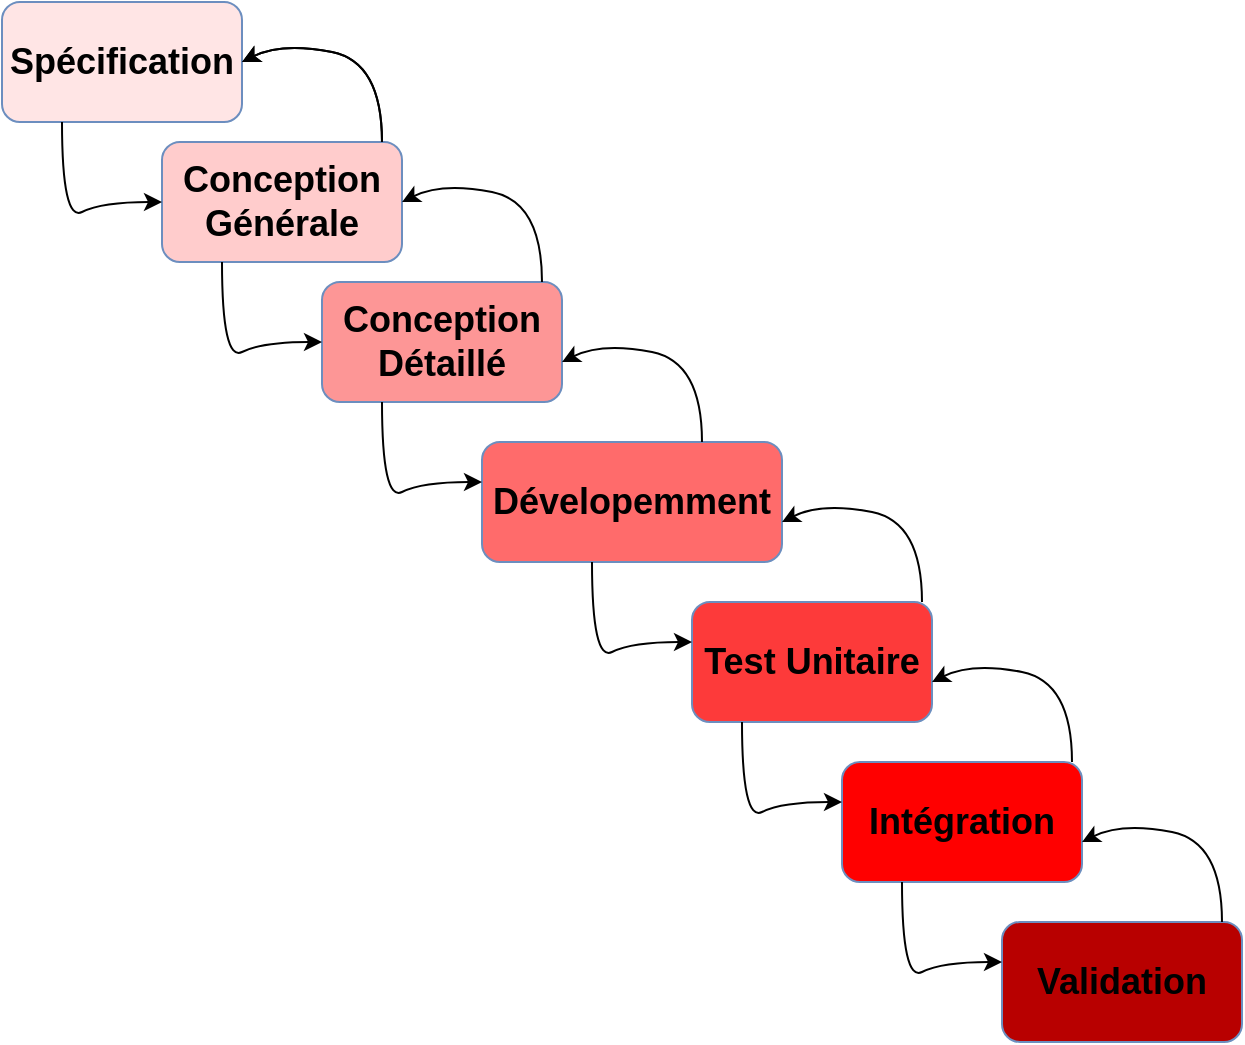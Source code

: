 <mxfile version="21.7.2" type="github">
  <diagram name="Page-1" id="s63FOpDl3jj3SBLosIcb">
    <mxGraphModel dx="1050" dy="542" grid="1" gridSize="10" guides="1" tooltips="1" connect="1" arrows="1" fold="1" page="1" pageScale="1" pageWidth="850" pageHeight="1100" math="0" shadow="0">
      <root>
        <mxCell id="0" />
        <mxCell id="1" parent="0" />
        <mxCell id="iC5Ilgt-GjulBHqdxnF6-1" value="&lt;b&gt;&lt;font style=&quot;font-size: 18px;&quot;&gt;Validation&lt;/font&gt;&lt;/b&gt;" style="rounded=1;whiteSpace=wrap;html=1;fillColor=#b80000;strokeColor=#6c8ebf;" vertex="1" parent="1">
          <mxGeometry x="580" y="490" width="120" height="60" as="geometry" />
        </mxCell>
        <mxCell id="iC5Ilgt-GjulBHqdxnF6-2" value="&lt;font style=&quot;font-size: 18px;&quot;&gt;&lt;b&gt;Intégration&lt;/b&gt;&lt;/font&gt;" style="rounded=1;whiteSpace=wrap;html=1;fillColor=#ff0000;strokeColor=#6c8ebf;" vertex="1" parent="1">
          <mxGeometry x="500" y="410" width="120" height="60" as="geometry" />
        </mxCell>
        <mxCell id="iC5Ilgt-GjulBHqdxnF6-3" value="&lt;b&gt;&lt;font style=&quot;font-size: 18px;&quot;&gt;Test Unitaire&lt;/font&gt;&lt;/b&gt;" style="rounded=1;whiteSpace=wrap;html=1;fillColor=#fd3a3a;strokeColor=#6c8ebf;" vertex="1" parent="1">
          <mxGeometry x="425" y="330" width="120" height="60" as="geometry" />
        </mxCell>
        <mxCell id="iC5Ilgt-GjulBHqdxnF6-4" value="&lt;b&gt;&lt;font style=&quot;font-size: 18px;&quot;&gt;Dévelopemment&lt;/font&gt;&lt;/b&gt;" style="rounded=1;whiteSpace=wrap;html=1;fillColor=#ff6b6b;strokeColor=#6c8ebf;" vertex="1" parent="1">
          <mxGeometry x="320" y="250" width="150" height="60" as="geometry" />
        </mxCell>
        <mxCell id="iC5Ilgt-GjulBHqdxnF6-5" value="&lt;b&gt;&lt;font style=&quot;font-size: 18px;&quot;&gt;Conception Détaillé&lt;/font&gt;&lt;/b&gt;" style="rounded=1;whiteSpace=wrap;html=1;fillColor=#fd9696;strokeColor=#6c8ebf;fillStyle=auto;" vertex="1" parent="1">
          <mxGeometry x="240" y="170" width="120" height="60" as="geometry" />
        </mxCell>
        <mxCell id="iC5Ilgt-GjulBHqdxnF6-6" value="&lt;b&gt;&lt;font style=&quot;font-size: 18px;&quot;&gt;Conception Générale&lt;/font&gt;&lt;/b&gt;" style="rounded=1;whiteSpace=wrap;html=1;fillColor=#ffcccc;strokeColor=#6c8ebf;fillStyle=auto;" vertex="1" parent="1">
          <mxGeometry x="160" y="100" width="120" height="60" as="geometry" />
        </mxCell>
        <mxCell id="iC5Ilgt-GjulBHqdxnF6-7" value="&lt;font size=&quot;1&quot; style=&quot;&quot;&gt;&lt;b style=&quot;font-size: 18px;&quot;&gt;Spécification&lt;/b&gt;&lt;/font&gt;" style="rounded=1;whiteSpace=wrap;html=1;fillColor=#ffe5e5;strokeColor=#6c8ebf;" vertex="1" parent="1">
          <mxGeometry x="80" y="30" width="120" height="60" as="geometry" />
        </mxCell>
        <mxCell id="iC5Ilgt-GjulBHqdxnF6-9" value="" style="endArrow=classic;html=1;exitX=0.25;exitY=1;exitDx=0;exitDy=0;shadow=0;curved=1;fontStyle=1;labelBorderColor=none;strokeColor=#000000;arcSize=20;" edge="1" parent="1" source="iC5Ilgt-GjulBHqdxnF6-7">
          <mxGeometry width="50" height="50" relative="1" as="geometry">
            <mxPoint x="110" y="180" as="sourcePoint" />
            <mxPoint x="160" y="130" as="targetPoint" />
            <Array as="points">
              <mxPoint x="110" y="140" />
              <mxPoint x="130" y="130" />
            </Array>
          </mxGeometry>
        </mxCell>
        <mxCell id="iC5Ilgt-GjulBHqdxnF6-10" value="" style="curved=1;endArrow=classic;html=1;rounded=0;exitX=0.25;exitY=1;exitDx=0;exitDy=0;" edge="1" parent="1">
          <mxGeometry width="50" height="50" relative="1" as="geometry">
            <mxPoint x="190" y="160" as="sourcePoint" />
            <mxPoint x="240" y="200" as="targetPoint" />
            <Array as="points">
              <mxPoint x="190" y="210" />
              <mxPoint x="210" y="200" />
            </Array>
          </mxGeometry>
        </mxCell>
        <mxCell id="iC5Ilgt-GjulBHqdxnF6-11" value="" style="curved=1;endArrow=classic;html=1;rounded=0;exitX=0.25;exitY=1;exitDx=0;exitDy=0;" edge="1" parent="1">
          <mxGeometry width="50" height="50" relative="1" as="geometry">
            <mxPoint x="450" y="390" as="sourcePoint" />
            <mxPoint x="500" y="430" as="targetPoint" />
            <Array as="points">
              <mxPoint x="450" y="440" />
              <mxPoint x="470" y="430" />
            </Array>
          </mxGeometry>
        </mxCell>
        <mxCell id="iC5Ilgt-GjulBHqdxnF6-12" value="" style="curved=1;endArrow=classic;html=1;rounded=0;exitX=0.25;exitY=1;exitDx=0;exitDy=0;" edge="1" parent="1">
          <mxGeometry width="50" height="50" relative="1" as="geometry">
            <mxPoint x="375" y="310" as="sourcePoint" />
            <mxPoint x="425" y="350" as="targetPoint" />
            <Array as="points">
              <mxPoint x="375" y="360" />
              <mxPoint x="395" y="350" />
            </Array>
          </mxGeometry>
        </mxCell>
        <mxCell id="iC5Ilgt-GjulBHqdxnF6-13" value="" style="curved=1;endArrow=classic;html=1;rounded=0;exitX=0.25;exitY=1;exitDx=0;exitDy=0;" edge="1" parent="1">
          <mxGeometry width="50" height="50" relative="1" as="geometry">
            <mxPoint x="270" y="230" as="sourcePoint" />
            <mxPoint x="320" y="270" as="targetPoint" />
            <Array as="points">
              <mxPoint x="270" y="280" />
              <mxPoint x="290" y="270" />
            </Array>
          </mxGeometry>
        </mxCell>
        <mxCell id="iC5Ilgt-GjulBHqdxnF6-14" value="" style="curved=1;endArrow=classic;html=1;rounded=0;exitX=0.25;exitY=1;exitDx=0;exitDy=0;" edge="1" parent="1">
          <mxGeometry width="50" height="50" relative="1" as="geometry">
            <mxPoint x="530" y="470" as="sourcePoint" />
            <mxPoint x="580" y="510" as="targetPoint" />
            <Array as="points">
              <mxPoint x="530" y="520" />
              <mxPoint x="550" y="510" />
            </Array>
          </mxGeometry>
        </mxCell>
        <mxCell id="iC5Ilgt-GjulBHqdxnF6-15" value="" style="curved=1;endArrow=classic;html=1;rounded=0;entryX=1;entryY=0.5;entryDx=0;entryDy=0;" edge="1" parent="1" target="iC5Ilgt-GjulBHqdxnF6-7">
          <mxGeometry width="50" height="50" relative="1" as="geometry">
            <mxPoint x="270" y="100" as="sourcePoint" />
            <mxPoint x="270" y="50" as="targetPoint" />
            <Array as="points">
              <mxPoint x="270" y="100" />
              <mxPoint x="270" y="60" />
              <mxPoint x="220" y="50" />
            </Array>
          </mxGeometry>
        </mxCell>
        <mxCell id="iC5Ilgt-GjulBHqdxnF6-16" value="" style="curved=1;endArrow=classic;html=1;rounded=0;entryX=1;entryY=0.5;entryDx=0;entryDy=0;" edge="1" parent="1">
          <mxGeometry width="50" height="50" relative="1" as="geometry">
            <mxPoint x="270" y="100" as="sourcePoint" />
            <mxPoint x="200" y="60" as="targetPoint" />
            <Array as="points">
              <mxPoint x="270" y="100" />
              <mxPoint x="270" y="60" />
              <mxPoint x="220" y="50" />
            </Array>
          </mxGeometry>
        </mxCell>
        <mxCell id="iC5Ilgt-GjulBHqdxnF6-17" value="" style="curved=1;endArrow=classic;html=1;rounded=0;entryX=1;entryY=0.5;entryDx=0;entryDy=0;" edge="1" parent="1">
          <mxGeometry width="50" height="50" relative="1" as="geometry">
            <mxPoint x="430" y="250" as="sourcePoint" />
            <mxPoint x="360" y="210" as="targetPoint" />
            <Array as="points">
              <mxPoint x="430" y="250" />
              <mxPoint x="430" y="210" />
              <mxPoint x="380" y="200" />
            </Array>
          </mxGeometry>
        </mxCell>
        <mxCell id="iC5Ilgt-GjulBHqdxnF6-18" value="" style="curved=1;endArrow=classic;html=1;rounded=0;entryX=1;entryY=0.5;entryDx=0;entryDy=0;" edge="1" parent="1">
          <mxGeometry width="50" height="50" relative="1" as="geometry">
            <mxPoint x="540" y="330" as="sourcePoint" />
            <mxPoint x="470" y="290" as="targetPoint" />
            <Array as="points">
              <mxPoint x="540" y="330" />
              <mxPoint x="540" y="290" />
              <mxPoint x="490" y="280" />
            </Array>
          </mxGeometry>
        </mxCell>
        <mxCell id="iC5Ilgt-GjulBHqdxnF6-19" value="" style="curved=1;endArrow=classic;html=1;rounded=0;entryX=1;entryY=0.5;entryDx=0;entryDy=0;" edge="1" parent="1">
          <mxGeometry width="50" height="50" relative="1" as="geometry">
            <mxPoint x="615" y="410" as="sourcePoint" />
            <mxPoint x="545" y="370" as="targetPoint" />
            <Array as="points">
              <mxPoint x="615" y="410" />
              <mxPoint x="615" y="370" />
              <mxPoint x="565" y="360" />
            </Array>
          </mxGeometry>
        </mxCell>
        <mxCell id="iC5Ilgt-GjulBHqdxnF6-20" value="" style="curved=1;endArrow=classic;html=1;rounded=0;entryX=1;entryY=0.5;entryDx=0;entryDy=0;" edge="1" parent="1">
          <mxGeometry width="50" height="50" relative="1" as="geometry">
            <mxPoint x="690" y="490" as="sourcePoint" />
            <mxPoint x="620" y="450" as="targetPoint" />
            <Array as="points">
              <mxPoint x="690" y="490" />
              <mxPoint x="690" y="450" />
              <mxPoint x="640" y="440" />
            </Array>
          </mxGeometry>
        </mxCell>
        <mxCell id="iC5Ilgt-GjulBHqdxnF6-21" value="" style="curved=1;endArrow=classic;html=1;rounded=0;entryX=1;entryY=0.5;entryDx=0;entryDy=0;" edge="1" parent="1">
          <mxGeometry width="50" height="50" relative="1" as="geometry">
            <mxPoint x="350" y="170" as="sourcePoint" />
            <mxPoint x="280" y="130" as="targetPoint" />
            <Array as="points">
              <mxPoint x="350" y="170" />
              <mxPoint x="350" y="130" />
              <mxPoint x="300" y="120" />
            </Array>
          </mxGeometry>
        </mxCell>
      </root>
    </mxGraphModel>
  </diagram>
</mxfile>
